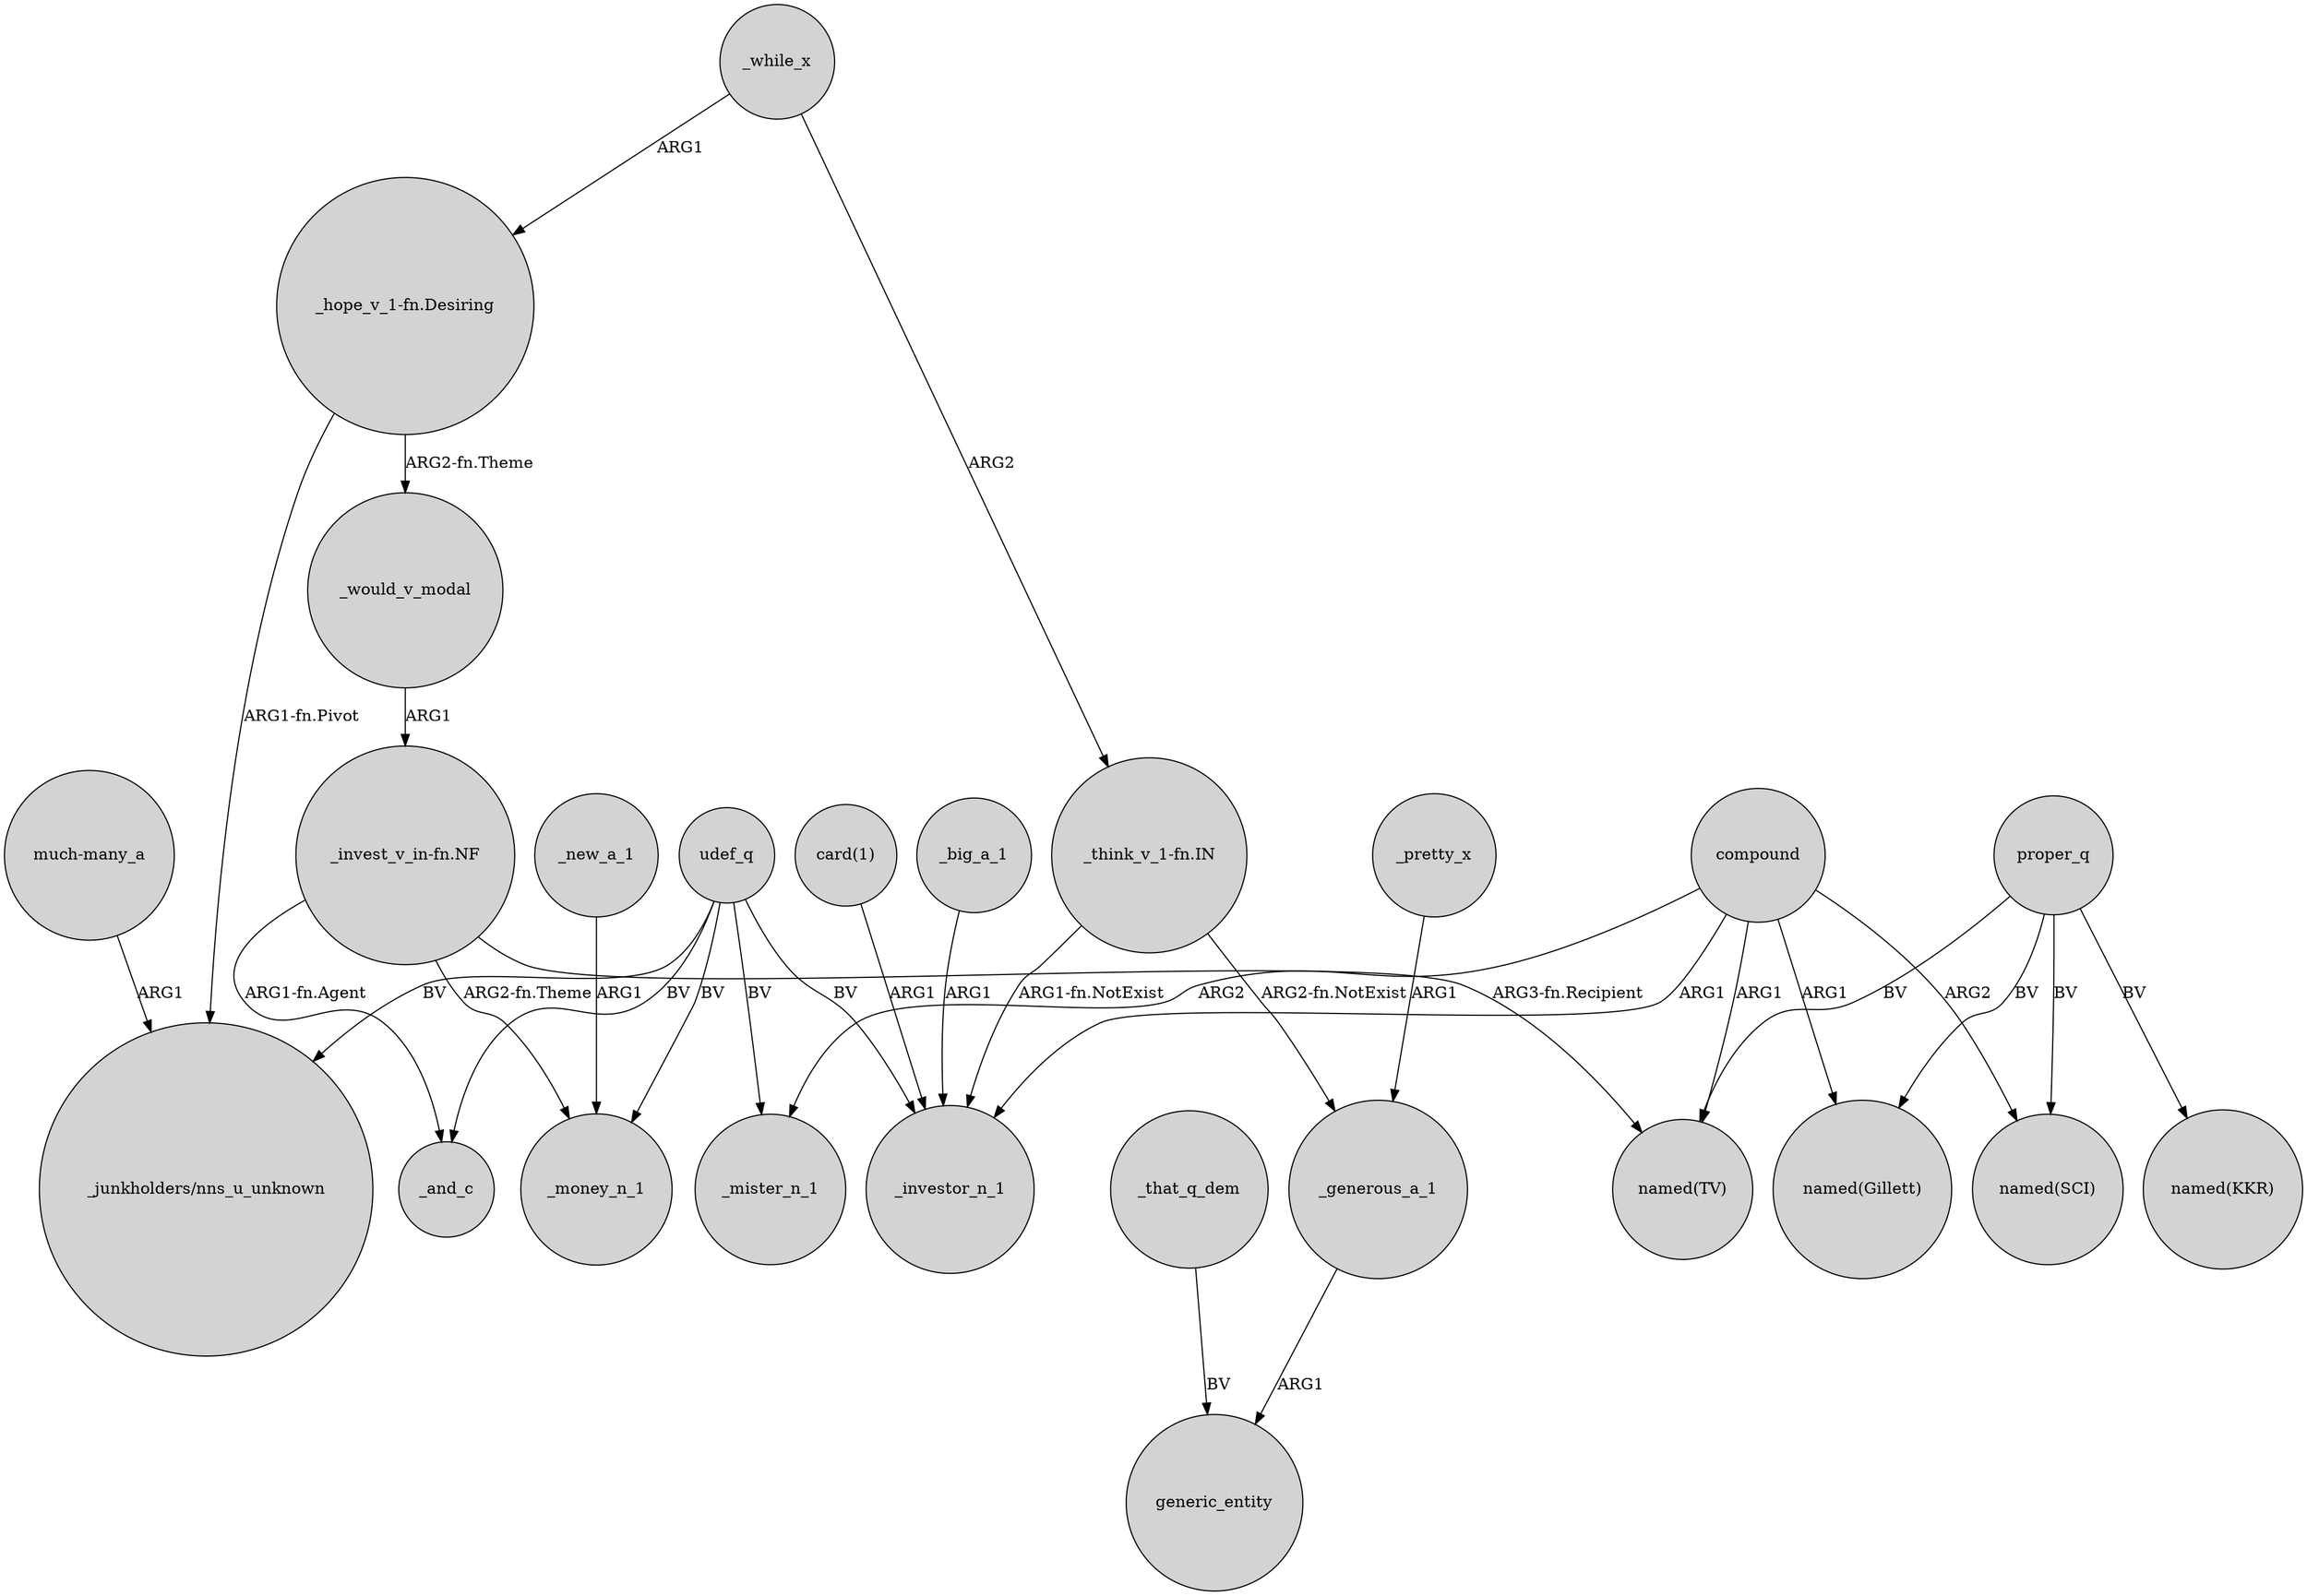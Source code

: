 digraph {
	node [shape=circle style=filled]
	udef_q -> _money_n_1 [label=BV]
	_generous_a_1 -> generic_entity [label=ARG1]
	udef_q -> _investor_n_1 [label=BV]
	_that_q_dem -> generic_entity [label=BV]
	_while_x -> "_hope_v_1-fn.Desiring" [label=ARG1]
	compound -> _mister_n_1 [label=ARG2]
	_new_a_1 -> _money_n_1 [label=ARG1]
	"much-many_a" -> "_junkholders/nns_u_unknown" [label=ARG1]
	udef_q -> _mister_n_1 [label=BV]
	"_invest_v_in-fn.NF" -> _and_c [label="ARG1-fn.Agent"]
	"_think_v_1-fn.IN" -> _generous_a_1 [label="ARG2-fn.NotExist"]
	proper_q -> "named(KKR)" [label=BV]
	_while_x -> "_think_v_1-fn.IN" [label=ARG2]
	proper_q -> "named(TV)" [label=BV]
	udef_q -> "_junkholders/nns_u_unknown" [label=BV]
	_would_v_modal -> "_invest_v_in-fn.NF" [label=ARG1]
	_big_a_1 -> _investor_n_1 [label=ARG1]
	_pretty_x -> _generous_a_1 [label=ARG1]
	"_invest_v_in-fn.NF" -> _money_n_1 [label="ARG2-fn.Theme"]
	compound -> "named(SCI)" [label=ARG2]
	"card(1)" -> _investor_n_1 [label=ARG1]
	compound -> _investor_n_1 [label=ARG1]
	proper_q -> "named(Gillett)" [label=BV]
	"_think_v_1-fn.IN" -> _investor_n_1 [label="ARG1-fn.NotExist"]
	"_invest_v_in-fn.NF" -> "named(TV)" [label="ARG3-fn.Recipient"]
	"_hope_v_1-fn.Desiring" -> _would_v_modal [label="ARG2-fn.Theme"]
	udef_q -> _and_c [label=BV]
	compound -> "named(Gillett)" [label=ARG1]
	compound -> "named(TV)" [label=ARG1]
	proper_q -> "named(SCI)" [label=BV]
	"_hope_v_1-fn.Desiring" -> "_junkholders/nns_u_unknown" [label="ARG1-fn.Pivot"]
}
